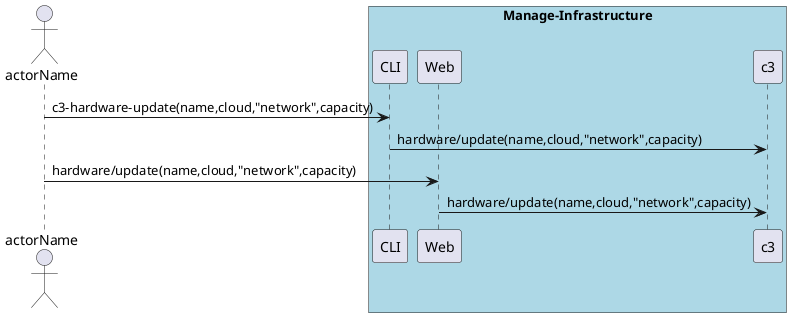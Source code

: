 @startuml
Actor "actorName" as A

box "Manage-Infrastructure" #lightblue
    participant CLI as CLI
    participant Web as Web
    participant "c3" as S
    A -> CLI : c3-hardware-update(name,cloud,"network",capacity)
    CLI -> S : hardware/update(name,cloud,"network",capacity)
    A -> Web : hardware/update(name,cloud,"network",capacity)
    Web -> S : hardware/update(name,cloud,"network",capacity)
end box

@enduml
